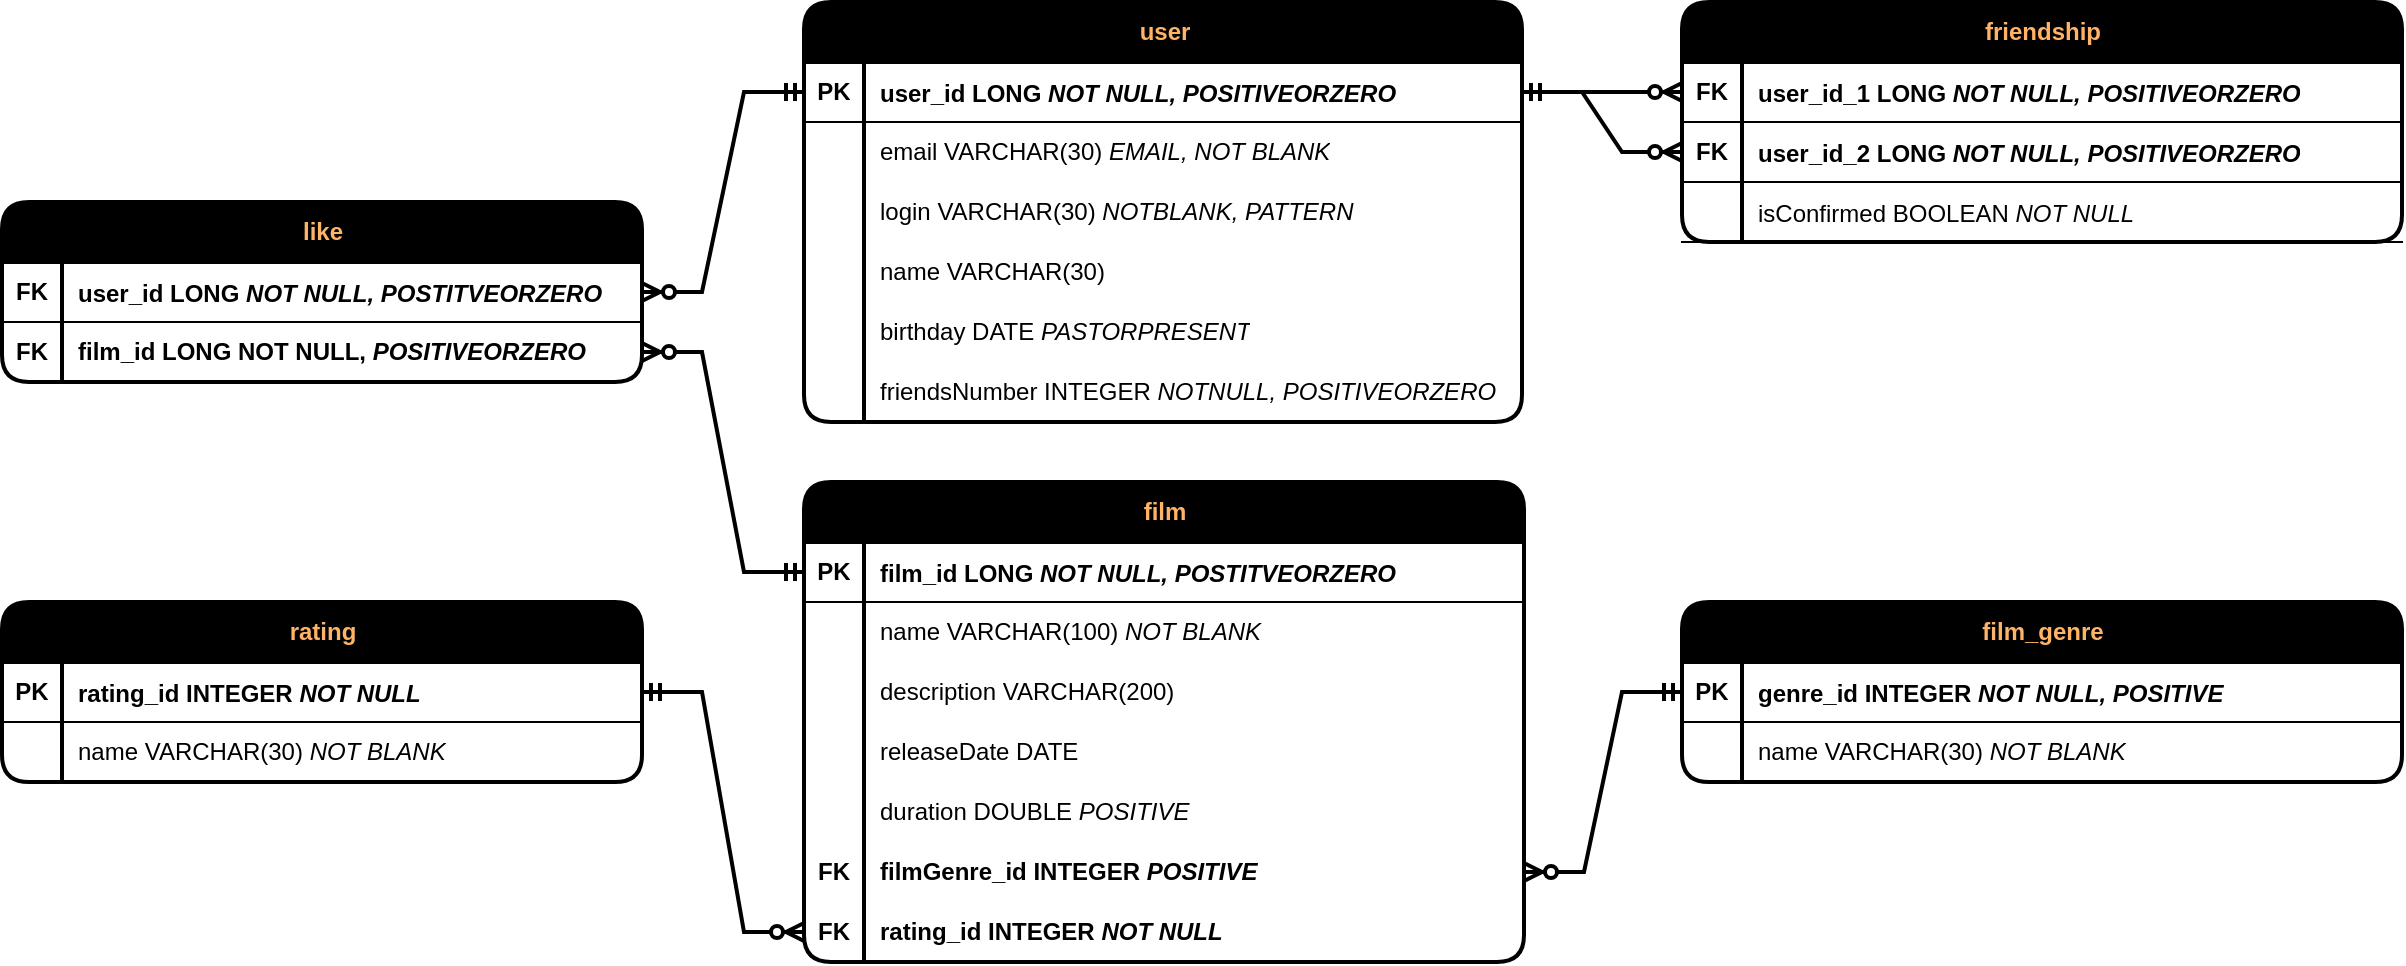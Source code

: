<mxfile version="21.1.2" type="device">
  <diagram name="Страница 1" id="39bW88ZC9MvPnYo2P9we">
    <mxGraphModel dx="2245" dy="828" grid="1" gridSize="10" guides="1" tooltips="1" connect="1" arrows="1" fold="1" page="1" pageScale="1" pageWidth="827" pageHeight="1169" background="#ffffff" math="0" shadow="0">
      <root>
        <mxCell id="0" />
        <mxCell id="1" parent="0" />
        <mxCell id="6ghvBhx-7iUze7OaRWor-18" value="&lt;font color=&quot;#ffb366&quot;&gt;film&lt;/font&gt;" style="shape=table;startSize=30;container=1;collapsible=1;childLayout=tableLayout;fixedRows=1;rowLines=0;fontStyle=1;align=center;resizeLast=1;html=1;fillColor=#000000;rounded=1;shadow=0;swimlaneLine=1;strokeWidth=2;movable=1;resizable=1;rotatable=1;deletable=1;editable=1;locked=0;connectable=1;" parent="1" vertex="1">
          <mxGeometry x="361" y="280" width="360" height="240" as="geometry" />
        </mxCell>
        <mxCell id="6ghvBhx-7iUze7OaRWor-19" value="" style="shape=tableRow;horizontal=0;startSize=0;swimlaneHead=0;swimlaneBody=0;fillColor=none;collapsible=0;dropTarget=0;points=[[0,0.5],[1,0.5]];portConstraint=eastwest;top=0;left=0;right=0;bottom=1;" parent="6ghvBhx-7iUze7OaRWor-18" vertex="1">
          <mxGeometry y="30" width="360" height="30" as="geometry" />
        </mxCell>
        <mxCell id="6ghvBhx-7iUze7OaRWor-20" value="PK" style="shape=partialRectangle;connectable=0;fillColor=none;top=0;left=0;bottom=0;right=0;fontStyle=1;overflow=hidden;whiteSpace=wrap;html=1;" parent="6ghvBhx-7iUze7OaRWor-19" vertex="1">
          <mxGeometry width="30" height="30" as="geometry">
            <mxRectangle width="30" height="30" as="alternateBounds" />
          </mxGeometry>
        </mxCell>
        <mxCell id="6ghvBhx-7iUze7OaRWor-21" value="&lt;p style=&quot;line-height: 0%;&quot;&gt;&lt;span style=&quot;border-color: var(--border-color);&quot;&gt;film_id LONG &lt;i&gt;NOT NULL, POSTITVEORZERO&lt;/i&gt;&lt;/span&gt;&lt;/p&gt;" style="shape=partialRectangle;connectable=0;fillColor=none;top=0;left=0;bottom=0;right=0;align=left;spacingLeft=6;fontStyle=1;overflow=hidden;whiteSpace=wrap;html=1;strokeColor=default;labelBackgroundColor=default;" parent="6ghvBhx-7iUze7OaRWor-19" vertex="1">
          <mxGeometry x="30" width="330" height="30" as="geometry">
            <mxRectangle width="330" height="30" as="alternateBounds" />
          </mxGeometry>
        </mxCell>
        <mxCell id="6ghvBhx-7iUze7OaRWor-22" value="" style="shape=tableRow;horizontal=0;startSize=0;swimlaneHead=0;swimlaneBody=0;fillColor=none;collapsible=0;dropTarget=0;points=[[0,0.5],[1,0.5]];portConstraint=eastwest;top=0;left=0;right=0;bottom=0;" parent="6ghvBhx-7iUze7OaRWor-18" vertex="1">
          <mxGeometry y="60" width="360" height="30" as="geometry" />
        </mxCell>
        <mxCell id="6ghvBhx-7iUze7OaRWor-23" value="" style="shape=partialRectangle;connectable=0;fillColor=none;top=0;left=0;bottom=0;right=0;editable=1;overflow=hidden;whiteSpace=wrap;html=1;" parent="6ghvBhx-7iUze7OaRWor-22" vertex="1">
          <mxGeometry width="30" height="30" as="geometry">
            <mxRectangle width="30" height="30" as="alternateBounds" />
          </mxGeometry>
        </mxCell>
        <mxCell id="6ghvBhx-7iUze7OaRWor-24" value="name VARCHAR(100) &lt;i&gt;NOT BLANK&lt;/i&gt;" style="shape=partialRectangle;connectable=0;fillColor=none;top=0;left=0;bottom=0;right=0;align=left;spacingLeft=6;overflow=hidden;whiteSpace=wrap;html=1;" parent="6ghvBhx-7iUze7OaRWor-22" vertex="1">
          <mxGeometry x="30" width="330" height="30" as="geometry">
            <mxRectangle width="330" height="30" as="alternateBounds" />
          </mxGeometry>
        </mxCell>
        <mxCell id="6ghvBhx-7iUze7OaRWor-25" value="" style="shape=tableRow;horizontal=0;startSize=0;swimlaneHead=0;swimlaneBody=0;fillColor=none;collapsible=0;dropTarget=0;points=[[0,0.5],[1,0.5]];portConstraint=eastwest;top=0;left=0;right=0;bottom=0;" parent="6ghvBhx-7iUze7OaRWor-18" vertex="1">
          <mxGeometry y="90" width="360" height="30" as="geometry" />
        </mxCell>
        <mxCell id="6ghvBhx-7iUze7OaRWor-26" value="" style="shape=partialRectangle;connectable=0;fillColor=none;top=0;left=0;bottom=0;right=0;editable=1;overflow=hidden;whiteSpace=wrap;html=1;" parent="6ghvBhx-7iUze7OaRWor-25" vertex="1">
          <mxGeometry width="30" height="30" as="geometry">
            <mxRectangle width="30" height="30" as="alternateBounds" />
          </mxGeometry>
        </mxCell>
        <mxCell id="6ghvBhx-7iUze7OaRWor-27" value="description VARCHAR(200)" style="shape=partialRectangle;connectable=0;fillColor=none;top=0;left=0;bottom=0;right=0;align=left;spacingLeft=6;overflow=hidden;whiteSpace=wrap;html=1;" parent="6ghvBhx-7iUze7OaRWor-25" vertex="1">
          <mxGeometry x="30" width="330" height="30" as="geometry">
            <mxRectangle width="330" height="30" as="alternateBounds" />
          </mxGeometry>
        </mxCell>
        <mxCell id="6ghvBhx-7iUze7OaRWor-28" value="" style="shape=tableRow;horizontal=0;startSize=0;swimlaneHead=0;swimlaneBody=0;fillColor=none;collapsible=0;dropTarget=0;points=[[0,0.5],[1,0.5]];portConstraint=eastwest;top=0;left=0;right=0;bottom=0;" parent="6ghvBhx-7iUze7OaRWor-18" vertex="1">
          <mxGeometry y="120" width="360" height="30" as="geometry" />
        </mxCell>
        <mxCell id="6ghvBhx-7iUze7OaRWor-29" value="" style="shape=partialRectangle;connectable=0;fillColor=none;top=0;left=0;bottom=0;right=0;editable=1;overflow=hidden;whiteSpace=wrap;html=1;" parent="6ghvBhx-7iUze7OaRWor-28" vertex="1">
          <mxGeometry width="30" height="30" as="geometry">
            <mxRectangle width="30" height="30" as="alternateBounds" />
          </mxGeometry>
        </mxCell>
        <mxCell id="6ghvBhx-7iUze7OaRWor-30" value="releaseDate DATE" style="shape=partialRectangle;connectable=0;fillColor=none;top=0;left=0;bottom=0;right=0;align=left;spacingLeft=6;overflow=hidden;whiteSpace=wrap;html=1;" parent="6ghvBhx-7iUze7OaRWor-28" vertex="1">
          <mxGeometry x="30" width="330" height="30" as="geometry">
            <mxRectangle width="330" height="30" as="alternateBounds" />
          </mxGeometry>
        </mxCell>
        <mxCell id="6ghvBhx-7iUze7OaRWor-58" value="" style="shape=tableRow;horizontal=0;startSize=0;swimlaneHead=0;swimlaneBody=0;fillColor=none;collapsible=0;dropTarget=0;points=[[0,0.5],[1,0.5]];portConstraint=eastwest;top=0;left=0;right=0;bottom=0;" parent="6ghvBhx-7iUze7OaRWor-18" vertex="1">
          <mxGeometry y="150" width="360" height="30" as="geometry" />
        </mxCell>
        <mxCell id="6ghvBhx-7iUze7OaRWor-59" value="" style="shape=partialRectangle;connectable=0;fillColor=none;top=0;left=0;bottom=0;right=0;editable=1;overflow=hidden;whiteSpace=wrap;html=1;" parent="6ghvBhx-7iUze7OaRWor-58" vertex="1">
          <mxGeometry width="30" height="30" as="geometry">
            <mxRectangle width="30" height="30" as="alternateBounds" />
          </mxGeometry>
        </mxCell>
        <mxCell id="6ghvBhx-7iUze7OaRWor-60" value="duration DOUBLE &lt;i&gt;POSITIVE&lt;/i&gt;" style="shape=partialRectangle;connectable=0;fillColor=none;top=0;left=0;bottom=0;right=0;align=left;spacingLeft=6;overflow=hidden;whiteSpace=wrap;html=1;" parent="6ghvBhx-7iUze7OaRWor-58" vertex="1">
          <mxGeometry x="30" width="330" height="30" as="geometry">
            <mxRectangle width="330" height="30" as="alternateBounds" />
          </mxGeometry>
        </mxCell>
        <mxCell id="JO47bGwrj3WN4fhr2I05-1" value="" style="shape=tableRow;horizontal=0;startSize=0;swimlaneHead=0;swimlaneBody=0;fillColor=none;collapsible=0;dropTarget=0;points=[[0,0.5],[1,0.5]];portConstraint=eastwest;top=0;left=0;right=0;bottom=0;" parent="6ghvBhx-7iUze7OaRWor-18" vertex="1">
          <mxGeometry y="180" width="360" height="30" as="geometry" />
        </mxCell>
        <mxCell id="JO47bGwrj3WN4fhr2I05-2" value="&lt;b&gt;FK&lt;/b&gt;" style="shape=partialRectangle;connectable=0;fillColor=none;top=0;left=0;bottom=0;right=0;editable=1;overflow=hidden;whiteSpace=wrap;html=1;" parent="JO47bGwrj3WN4fhr2I05-1" vertex="1">
          <mxGeometry width="30" height="30" as="geometry">
            <mxRectangle width="30" height="30" as="alternateBounds" />
          </mxGeometry>
        </mxCell>
        <mxCell id="JO47bGwrj3WN4fhr2I05-3" value="&lt;b&gt;filmGenre_id INTEGER&amp;nbsp;&lt;i&gt;POSITIVE&lt;/i&gt;&lt;/b&gt;" style="shape=partialRectangle;connectable=0;fillColor=none;top=0;left=0;bottom=0;right=0;align=left;spacingLeft=6;overflow=hidden;whiteSpace=wrap;html=1;" parent="JO47bGwrj3WN4fhr2I05-1" vertex="1">
          <mxGeometry x="30" width="330" height="30" as="geometry">
            <mxRectangle width="330" height="30" as="alternateBounds" />
          </mxGeometry>
        </mxCell>
        <mxCell id="6ghvBhx-7iUze7OaRWor-83" value="" style="shape=tableRow;horizontal=0;startSize=0;swimlaneHead=0;swimlaneBody=0;fillColor=none;collapsible=0;dropTarget=0;points=[[0,0.5],[1,0.5]];portConstraint=eastwest;top=0;left=0;right=0;bottom=0;" parent="6ghvBhx-7iUze7OaRWor-18" vertex="1">
          <mxGeometry y="210" width="360" height="30" as="geometry" />
        </mxCell>
        <mxCell id="6ghvBhx-7iUze7OaRWor-84" value="&lt;b&gt;FK&lt;/b&gt;" style="shape=partialRectangle;connectable=0;fillColor=none;top=0;left=0;bottom=0;right=0;editable=1;overflow=hidden;whiteSpace=wrap;html=1;" parent="6ghvBhx-7iUze7OaRWor-83" vertex="1">
          <mxGeometry width="30" height="30" as="geometry">
            <mxRectangle width="30" height="30" as="alternateBounds" />
          </mxGeometry>
        </mxCell>
        <mxCell id="6ghvBhx-7iUze7OaRWor-85" value="&lt;b&gt;rating_id INTEGER &lt;i&gt;NOT NULL&lt;/i&gt;&lt;/b&gt;" style="shape=partialRectangle;connectable=0;fillColor=none;top=0;left=0;bottom=0;right=0;align=left;spacingLeft=6;overflow=hidden;whiteSpace=wrap;html=1;" parent="6ghvBhx-7iUze7OaRWor-83" vertex="1">
          <mxGeometry x="30" width="330" height="30" as="geometry">
            <mxRectangle width="330" height="30" as="alternateBounds" />
          </mxGeometry>
        </mxCell>
        <mxCell id="6ghvBhx-7iUze7OaRWor-109" value="&lt;font color=&quot;#ffb366&quot;&gt;user&lt;/font&gt;" style="shape=table;startSize=30;container=1;collapsible=1;childLayout=tableLayout;fixedRows=1;rowLines=0;fontStyle=1;align=center;resizeLast=1;html=1;fillColor=#000000;rounded=1;shadow=0;swimlaneLine=1;strokeWidth=2;movable=1;resizable=1;rotatable=1;deletable=1;editable=1;locked=0;connectable=1;" parent="1" vertex="1">
          <mxGeometry x="361" y="40" width="359" height="210" as="geometry" />
        </mxCell>
        <mxCell id="6ghvBhx-7iUze7OaRWor-110" value="" style="shape=tableRow;horizontal=0;startSize=0;swimlaneHead=0;swimlaneBody=0;fillColor=none;collapsible=0;dropTarget=0;points=[[0,0.5],[1,0.5]];portConstraint=eastwest;top=0;left=0;right=0;bottom=1;" parent="6ghvBhx-7iUze7OaRWor-109" vertex="1">
          <mxGeometry y="30" width="359" height="30" as="geometry" />
        </mxCell>
        <mxCell id="6ghvBhx-7iUze7OaRWor-111" value="PK" style="shape=partialRectangle;connectable=0;fillColor=none;top=0;left=0;bottom=0;right=0;fontStyle=1;overflow=hidden;whiteSpace=wrap;html=1;" parent="6ghvBhx-7iUze7OaRWor-110" vertex="1">
          <mxGeometry width="30" height="30" as="geometry">
            <mxRectangle width="30" height="30" as="alternateBounds" />
          </mxGeometry>
        </mxCell>
        <mxCell id="6ghvBhx-7iUze7OaRWor-112" value="&lt;p style=&quot;line-height: 0%;&quot;&gt;&lt;span style=&quot;border-color: var(--border-color);&quot;&gt;user_id LONG &lt;i&gt;NOT NULL, POSITIVEORZERO&lt;/i&gt;&lt;/span&gt;&lt;/p&gt;" style="shape=partialRectangle;connectable=0;fillColor=none;top=0;left=0;bottom=0;right=0;align=left;spacingLeft=6;fontStyle=1;overflow=hidden;whiteSpace=wrap;html=1;strokeColor=default;labelBackgroundColor=default;" parent="6ghvBhx-7iUze7OaRWor-110" vertex="1">
          <mxGeometry x="30" width="329" height="30" as="geometry">
            <mxRectangle width="329" height="30" as="alternateBounds" />
          </mxGeometry>
        </mxCell>
        <mxCell id="6ghvBhx-7iUze7OaRWor-113" value="" style="shape=tableRow;horizontal=0;startSize=0;swimlaneHead=0;swimlaneBody=0;fillColor=none;collapsible=0;dropTarget=0;points=[[0,0.5],[1,0.5]];portConstraint=eastwest;top=0;left=0;right=0;bottom=0;" parent="6ghvBhx-7iUze7OaRWor-109" vertex="1">
          <mxGeometry y="60" width="359" height="30" as="geometry" />
        </mxCell>
        <mxCell id="6ghvBhx-7iUze7OaRWor-114" value="" style="shape=partialRectangle;connectable=0;fillColor=none;top=0;left=0;bottom=0;right=0;editable=1;overflow=hidden;whiteSpace=wrap;html=1;" parent="6ghvBhx-7iUze7OaRWor-113" vertex="1">
          <mxGeometry width="30" height="30" as="geometry">
            <mxRectangle width="30" height="30" as="alternateBounds" />
          </mxGeometry>
        </mxCell>
        <mxCell id="6ghvBhx-7iUze7OaRWor-115" value="email VARCHAR(30) &lt;i&gt;EMAIL,&lt;/i&gt;&amp;nbsp;&lt;i&gt;NOT BLANK&lt;/i&gt;" style="shape=partialRectangle;connectable=0;fillColor=none;top=0;left=0;bottom=0;right=0;align=left;spacingLeft=6;overflow=hidden;whiteSpace=wrap;html=1;" parent="6ghvBhx-7iUze7OaRWor-113" vertex="1">
          <mxGeometry x="30" width="329" height="30" as="geometry">
            <mxRectangle width="329" height="30" as="alternateBounds" />
          </mxGeometry>
        </mxCell>
        <mxCell id="6ghvBhx-7iUze7OaRWor-116" value="" style="shape=tableRow;horizontal=0;startSize=0;swimlaneHead=0;swimlaneBody=0;fillColor=none;collapsible=0;dropTarget=0;points=[[0,0.5],[1,0.5]];portConstraint=eastwest;top=0;left=0;right=0;bottom=0;" parent="6ghvBhx-7iUze7OaRWor-109" vertex="1">
          <mxGeometry y="90" width="359" height="30" as="geometry" />
        </mxCell>
        <mxCell id="6ghvBhx-7iUze7OaRWor-117" value="" style="shape=partialRectangle;connectable=0;fillColor=none;top=0;left=0;bottom=0;right=0;editable=1;overflow=hidden;whiteSpace=wrap;html=1;" parent="6ghvBhx-7iUze7OaRWor-116" vertex="1">
          <mxGeometry width="30" height="30" as="geometry">
            <mxRectangle width="30" height="30" as="alternateBounds" />
          </mxGeometry>
        </mxCell>
        <mxCell id="6ghvBhx-7iUze7OaRWor-118" value="login VARCHAR(30) &lt;i&gt;NOTBLANK, PATTERN&lt;/i&gt;" style="shape=partialRectangle;connectable=0;fillColor=none;top=0;left=0;bottom=0;right=0;align=left;spacingLeft=6;overflow=hidden;whiteSpace=wrap;html=1;" parent="6ghvBhx-7iUze7OaRWor-116" vertex="1">
          <mxGeometry x="30" width="329" height="30" as="geometry">
            <mxRectangle width="329" height="30" as="alternateBounds" />
          </mxGeometry>
        </mxCell>
        <mxCell id="6ghvBhx-7iUze7OaRWor-119" value="" style="shape=tableRow;horizontal=0;startSize=0;swimlaneHead=0;swimlaneBody=0;fillColor=none;collapsible=0;dropTarget=0;points=[[0,0.5],[1,0.5]];portConstraint=eastwest;top=0;left=0;right=0;bottom=0;" parent="6ghvBhx-7iUze7OaRWor-109" vertex="1">
          <mxGeometry y="120" width="359" height="30" as="geometry" />
        </mxCell>
        <mxCell id="6ghvBhx-7iUze7OaRWor-120" value="" style="shape=partialRectangle;connectable=0;fillColor=none;top=0;left=0;bottom=0;right=0;editable=1;overflow=hidden;whiteSpace=wrap;html=1;" parent="6ghvBhx-7iUze7OaRWor-119" vertex="1">
          <mxGeometry width="30" height="30" as="geometry">
            <mxRectangle width="30" height="30" as="alternateBounds" />
          </mxGeometry>
        </mxCell>
        <mxCell id="6ghvBhx-7iUze7OaRWor-121" value="name VARCHAR(30)" style="shape=partialRectangle;connectable=0;fillColor=none;top=0;left=0;bottom=0;right=0;align=left;spacingLeft=6;overflow=hidden;whiteSpace=wrap;html=1;" parent="6ghvBhx-7iUze7OaRWor-119" vertex="1">
          <mxGeometry x="30" width="329" height="30" as="geometry">
            <mxRectangle width="329" height="30" as="alternateBounds" />
          </mxGeometry>
        </mxCell>
        <mxCell id="6ghvBhx-7iUze7OaRWor-122" value="" style="shape=tableRow;horizontal=0;startSize=0;swimlaneHead=0;swimlaneBody=0;fillColor=none;collapsible=0;dropTarget=0;points=[[0,0.5],[1,0.5]];portConstraint=eastwest;top=0;left=0;right=0;bottom=0;" parent="6ghvBhx-7iUze7OaRWor-109" vertex="1">
          <mxGeometry y="150" width="359" height="30" as="geometry" />
        </mxCell>
        <mxCell id="6ghvBhx-7iUze7OaRWor-123" value="" style="shape=partialRectangle;connectable=0;fillColor=none;top=0;left=0;bottom=0;right=0;editable=1;overflow=hidden;whiteSpace=wrap;html=1;" parent="6ghvBhx-7iUze7OaRWor-122" vertex="1">
          <mxGeometry width="30" height="30" as="geometry">
            <mxRectangle width="30" height="30" as="alternateBounds" />
          </mxGeometry>
        </mxCell>
        <mxCell id="6ghvBhx-7iUze7OaRWor-124" value="birthday DATE &lt;i&gt;PASTORPRESENT&lt;/i&gt;" style="shape=partialRectangle;connectable=0;fillColor=none;top=0;left=0;bottom=0;right=0;align=left;spacingLeft=6;overflow=hidden;whiteSpace=wrap;html=1;" parent="6ghvBhx-7iUze7OaRWor-122" vertex="1">
          <mxGeometry x="30" width="329" height="30" as="geometry">
            <mxRectangle width="329" height="30" as="alternateBounds" />
          </mxGeometry>
        </mxCell>
        <mxCell id="6ghvBhx-7iUze7OaRWor-128" value="" style="shape=tableRow;horizontal=0;startSize=0;swimlaneHead=0;swimlaneBody=0;fillColor=none;collapsible=0;dropTarget=0;points=[[0,0.5],[1,0.5]];portConstraint=eastwest;top=0;left=0;right=0;bottom=0;" parent="6ghvBhx-7iUze7OaRWor-109" vertex="1">
          <mxGeometry y="180" width="359" height="30" as="geometry" />
        </mxCell>
        <mxCell id="6ghvBhx-7iUze7OaRWor-129" value="" style="shape=partialRectangle;connectable=0;fillColor=none;top=0;left=0;bottom=0;right=0;editable=1;overflow=hidden;whiteSpace=wrap;html=1;" parent="6ghvBhx-7iUze7OaRWor-128" vertex="1">
          <mxGeometry width="30" height="30" as="geometry">
            <mxRectangle width="30" height="30" as="alternateBounds" />
          </mxGeometry>
        </mxCell>
        <mxCell id="6ghvBhx-7iUze7OaRWor-130" value="friendsNumber INTEGER &lt;i&gt;NOTNULL, POSITIVEORZERO&lt;/i&gt;" style="shape=partialRectangle;connectable=0;fillColor=none;top=0;left=0;bottom=0;right=0;align=left;spacingLeft=6;overflow=hidden;whiteSpace=wrap;html=1;" parent="6ghvBhx-7iUze7OaRWor-128" vertex="1">
          <mxGeometry x="30" width="329" height="30" as="geometry">
            <mxRectangle width="329" height="30" as="alternateBounds" />
          </mxGeometry>
        </mxCell>
        <mxCell id="6ghvBhx-7iUze7OaRWor-131" value="&lt;font color=&quot;#ffb366&quot;&gt;friendship&lt;/font&gt;" style="shape=table;startSize=30;container=1;collapsible=1;childLayout=tableLayout;fixedRows=1;rowLines=0;fontStyle=1;align=center;resizeLast=1;html=1;fillColor=#000000;rounded=1;shadow=0;swimlaneLine=1;strokeWidth=2;flipH=0;flipV=0;movable=1;resizable=1;rotatable=1;deletable=1;editable=1;locked=0;connectable=1;" parent="1" vertex="1">
          <mxGeometry x="800" y="40" width="360" height="120" as="geometry" />
        </mxCell>
        <mxCell id="6ghvBhx-7iUze7OaRWor-132" value="" style="shape=tableRow;horizontal=0;startSize=0;swimlaneHead=0;swimlaneBody=0;fillColor=none;collapsible=0;dropTarget=0;points=[[0,0.5],[1,0.5]];portConstraint=eastwest;top=0;left=0;right=0;bottom=1;" parent="6ghvBhx-7iUze7OaRWor-131" vertex="1">
          <mxGeometry y="30" width="360" height="30" as="geometry" />
        </mxCell>
        <mxCell id="6ghvBhx-7iUze7OaRWor-133" value="FK" style="shape=partialRectangle;connectable=0;fillColor=none;top=0;left=0;bottom=0;right=0;fontStyle=1;overflow=hidden;whiteSpace=wrap;html=1;" parent="6ghvBhx-7iUze7OaRWor-132" vertex="1">
          <mxGeometry width="30" height="30" as="geometry">
            <mxRectangle width="30" height="30" as="alternateBounds" />
          </mxGeometry>
        </mxCell>
        <mxCell id="6ghvBhx-7iUze7OaRWor-134" value="&lt;p style=&quot;line-height: 0%;&quot;&gt;&lt;span style=&quot;border-color: var(--border-color);&quot;&gt;user_id_1 LONG &lt;i&gt;NOT NULL, POSITIVEORZERO&lt;/i&gt;&lt;/span&gt;&lt;/p&gt;" style="shape=partialRectangle;connectable=0;fillColor=none;top=0;left=0;bottom=0;right=0;align=left;spacingLeft=6;fontStyle=1;overflow=hidden;whiteSpace=wrap;html=1;strokeColor=default;labelBackgroundColor=default;" parent="6ghvBhx-7iUze7OaRWor-132" vertex="1">
          <mxGeometry x="30" width="330" height="30" as="geometry">
            <mxRectangle width="330" height="30" as="alternateBounds" />
          </mxGeometry>
        </mxCell>
        <mxCell id="6ghvBhx-7iUze7OaRWor-169" value="" style="shape=tableRow;horizontal=0;startSize=0;swimlaneHead=0;swimlaneBody=0;fillColor=none;collapsible=0;dropTarget=0;points=[[0,0.5],[1,0.5]];portConstraint=eastwest;top=0;left=0;right=0;bottom=1;" parent="6ghvBhx-7iUze7OaRWor-131" vertex="1">
          <mxGeometry y="60" width="360" height="30" as="geometry" />
        </mxCell>
        <mxCell id="6ghvBhx-7iUze7OaRWor-170" value="FK" style="shape=partialRectangle;connectable=0;fillColor=none;top=0;left=0;bottom=0;right=0;fontStyle=1;overflow=hidden;whiteSpace=wrap;html=1;" parent="6ghvBhx-7iUze7OaRWor-169" vertex="1">
          <mxGeometry width="30" height="30" as="geometry">
            <mxRectangle width="30" height="30" as="alternateBounds" />
          </mxGeometry>
        </mxCell>
        <mxCell id="6ghvBhx-7iUze7OaRWor-171" value="&lt;p style=&quot;line-height: 0%;&quot;&gt;&lt;span style=&quot;border-color: var(--border-color);&quot;&gt;user_id_2 LONG &lt;i&gt;NOT NULL, POSITIVEORZERO&lt;/i&gt;&lt;/span&gt;&lt;/p&gt;" style="shape=partialRectangle;connectable=0;fillColor=none;top=0;left=0;bottom=0;right=0;align=left;spacingLeft=6;fontStyle=1;overflow=hidden;whiteSpace=wrap;html=1;strokeColor=default;labelBackgroundColor=default;" parent="6ghvBhx-7iUze7OaRWor-169" vertex="1">
          <mxGeometry x="30" width="330" height="30" as="geometry">
            <mxRectangle width="330" height="30" as="alternateBounds" />
          </mxGeometry>
        </mxCell>
        <mxCell id="6ghvBhx-7iUze7OaRWor-179" value="" style="shape=tableRow;horizontal=0;startSize=0;swimlaneHead=0;swimlaneBody=0;fillColor=none;collapsible=0;dropTarget=0;points=[[0,0.5],[1,0.5]];portConstraint=eastwest;top=0;left=0;right=0;bottom=1;" parent="6ghvBhx-7iUze7OaRWor-131" vertex="1">
          <mxGeometry y="90" width="360" height="30" as="geometry" />
        </mxCell>
        <mxCell id="6ghvBhx-7iUze7OaRWor-180" value="" style="shape=partialRectangle;connectable=0;fillColor=none;top=0;left=0;bottom=0;right=0;fontStyle=1;overflow=hidden;whiteSpace=wrap;html=1;" parent="6ghvBhx-7iUze7OaRWor-179" vertex="1">
          <mxGeometry width="30" height="30" as="geometry">
            <mxRectangle width="30" height="30" as="alternateBounds" />
          </mxGeometry>
        </mxCell>
        <mxCell id="6ghvBhx-7iUze7OaRWor-181" value="&lt;p style=&quot;line-height: 0%;&quot;&gt;&lt;span style=&quot;font-weight: normal;&quot;&gt;isConfirmed BOOLEAN &lt;i&gt;NOT NULL&lt;/i&gt;&lt;/span&gt;&lt;/p&gt;" style="shape=partialRectangle;connectable=0;fillColor=none;top=0;left=0;bottom=0;right=0;align=left;spacingLeft=6;fontStyle=1;overflow=hidden;whiteSpace=wrap;html=1;strokeColor=default;labelBackgroundColor=default;" parent="6ghvBhx-7iUze7OaRWor-179" vertex="1">
          <mxGeometry x="30" width="330" height="30" as="geometry">
            <mxRectangle width="330" height="30" as="alternateBounds" />
          </mxGeometry>
        </mxCell>
        <mxCell id="6ghvBhx-7iUze7OaRWor-185" value="" style="edgeStyle=entityRelationEdgeStyle;fontSize=12;html=1;endArrow=ERzeroToMany;startArrow=ERmandOne;rounded=0;fontFamily=Helvetica;fontColor=default;entryX=0;entryY=0.5;entryDx=0;entryDy=0;exitX=1;exitY=0.5;exitDx=0;exitDy=0;shadow=0;jumpStyle=none;strokeWidth=2;movable=1;resizable=1;rotatable=1;deletable=1;editable=1;locked=0;connectable=1;" parent="1" source="6ghvBhx-7iUze7OaRWor-110" target="6ghvBhx-7iUze7OaRWor-132" edge="1">
          <mxGeometry width="100" height="100" relative="1" as="geometry">
            <mxPoint x="530" y="310" as="sourcePoint" />
            <mxPoint x="630" y="210" as="targetPoint" />
          </mxGeometry>
        </mxCell>
        <mxCell id="6ghvBhx-7iUze7OaRWor-186" value="" style="edgeStyle=entityRelationEdgeStyle;fontSize=12;html=1;endArrow=ERzeroToMany;startArrow=ERmandOne;rounded=0;fontFamily=Helvetica;fontColor=default;entryX=0;entryY=0.5;entryDx=0;entryDy=0;exitX=1;exitY=0.5;exitDx=0;exitDy=0;shadow=0;jumpStyle=none;strokeWidth=2;movable=1;resizable=1;rotatable=1;deletable=1;editable=1;locked=0;connectable=1;" parent="1" source="6ghvBhx-7iUze7OaRWor-110" target="6ghvBhx-7iUze7OaRWor-169" edge="1">
          <mxGeometry width="100" height="100" relative="1" as="geometry">
            <mxPoint x="730" y="95" as="sourcePoint" />
            <mxPoint x="850" y="95" as="targetPoint" />
          </mxGeometry>
        </mxCell>
        <mxCell id="6ghvBhx-7iUze7OaRWor-187" value="&lt;font color=&quot;#ffb366&quot;&gt;rating&lt;/font&gt;" style="shape=table;startSize=30;container=1;collapsible=1;childLayout=tableLayout;fixedRows=1;rowLines=0;fontStyle=1;align=center;resizeLast=1;html=1;fillColor=#000000;rounded=1;shadow=0;swimlaneLine=1;strokeWidth=2;movable=1;resizable=1;rotatable=1;deletable=1;editable=1;locked=0;connectable=1;" parent="1" vertex="1">
          <mxGeometry x="-40" y="340" width="320" height="90" as="geometry" />
        </mxCell>
        <mxCell id="6ghvBhx-7iUze7OaRWor-188" value="" style="shape=tableRow;horizontal=0;startSize=0;swimlaneHead=0;swimlaneBody=0;fillColor=none;collapsible=0;dropTarget=0;points=[[0,0.5],[1,0.5]];portConstraint=eastwest;top=0;left=0;right=0;bottom=1;" parent="6ghvBhx-7iUze7OaRWor-187" vertex="1">
          <mxGeometry y="30" width="320" height="30" as="geometry" />
        </mxCell>
        <mxCell id="6ghvBhx-7iUze7OaRWor-189" value="PK" style="shape=partialRectangle;connectable=0;fillColor=none;top=0;left=0;bottom=0;right=0;fontStyle=1;overflow=hidden;whiteSpace=wrap;html=1;" parent="6ghvBhx-7iUze7OaRWor-188" vertex="1">
          <mxGeometry width="30" height="30" as="geometry">
            <mxRectangle width="30" height="30" as="alternateBounds" />
          </mxGeometry>
        </mxCell>
        <mxCell id="6ghvBhx-7iUze7OaRWor-190" value="&lt;p style=&quot;line-height: 0%;&quot;&gt;rating_id INTEGER &lt;i&gt;NOT NULL&lt;/i&gt;&lt;/p&gt;" style="shape=partialRectangle;connectable=0;fillColor=none;top=0;left=0;bottom=0;right=0;align=left;spacingLeft=6;fontStyle=1;overflow=hidden;whiteSpace=wrap;html=1;strokeColor=default;labelBackgroundColor=default;" parent="6ghvBhx-7iUze7OaRWor-188" vertex="1">
          <mxGeometry x="30" width="290" height="30" as="geometry">
            <mxRectangle width="290" height="30" as="alternateBounds" />
          </mxGeometry>
        </mxCell>
        <mxCell id="6ghvBhx-7iUze7OaRWor-191" value="" style="shape=tableRow;horizontal=0;startSize=0;swimlaneHead=0;swimlaneBody=0;fillColor=none;collapsible=0;dropTarget=0;points=[[0,0.5],[1,0.5]];portConstraint=eastwest;top=0;left=0;right=0;bottom=0;" parent="6ghvBhx-7iUze7OaRWor-187" vertex="1">
          <mxGeometry y="60" width="320" height="30" as="geometry" />
        </mxCell>
        <mxCell id="6ghvBhx-7iUze7OaRWor-192" value="" style="shape=partialRectangle;connectable=0;fillColor=none;top=0;left=0;bottom=0;right=0;editable=1;overflow=hidden;whiteSpace=wrap;html=1;" parent="6ghvBhx-7iUze7OaRWor-191" vertex="1">
          <mxGeometry width="30" height="30" as="geometry">
            <mxRectangle width="30" height="30" as="alternateBounds" />
          </mxGeometry>
        </mxCell>
        <mxCell id="6ghvBhx-7iUze7OaRWor-193" value="name VARCHAR(30) &lt;i&gt;NOT BLANK&lt;/i&gt;" style="shape=partialRectangle;connectable=0;fillColor=none;top=0;left=0;bottom=0;right=0;align=left;spacingLeft=6;overflow=hidden;whiteSpace=wrap;html=1;" parent="6ghvBhx-7iUze7OaRWor-191" vertex="1">
          <mxGeometry x="30" width="290" height="30" as="geometry">
            <mxRectangle width="290" height="30" as="alternateBounds" />
          </mxGeometry>
        </mxCell>
        <mxCell id="6ghvBhx-7iUze7OaRWor-206" value="" style="edgeStyle=entityRelationEdgeStyle;fontSize=12;html=1;endArrow=ERzeroToMany;startArrow=ERmandOne;rounded=0;fontFamily=Helvetica;fontColor=default;entryX=0;entryY=0.5;entryDx=0;entryDy=0;exitX=1;exitY=0.5;exitDx=0;exitDy=0;shadow=0;jumpStyle=none;strokeWidth=2;movable=1;resizable=1;rotatable=1;deletable=1;editable=1;locked=0;connectable=1;" parent="1" source="6ghvBhx-7iUze7OaRWor-188" target="6ghvBhx-7iUze7OaRWor-83" edge="1">
          <mxGeometry width="100" height="100" relative="1" as="geometry">
            <mxPoint x="337" y="520" as="sourcePoint" />
            <mxPoint x="457" y="520" as="targetPoint" />
          </mxGeometry>
        </mxCell>
        <mxCell id="6ghvBhx-7iUze7OaRWor-207" value="&lt;font color=&quot;#ffb366&quot;&gt;like&lt;/font&gt;" style="shape=table;startSize=30;container=1;collapsible=1;childLayout=tableLayout;fixedRows=1;rowLines=0;fontStyle=1;align=center;resizeLast=1;html=1;fillColor=#000000;rounded=1;shadow=0;swimlaneLine=1;strokeWidth=2;movable=1;resizable=1;rotatable=1;deletable=1;editable=1;locked=0;connectable=1;" parent="1" vertex="1">
          <mxGeometry x="-40" y="140" width="320" height="90" as="geometry" />
        </mxCell>
        <mxCell id="6ghvBhx-7iUze7OaRWor-208" value="" style="shape=tableRow;horizontal=0;startSize=0;swimlaneHead=0;swimlaneBody=0;fillColor=none;collapsible=0;dropTarget=0;points=[[0,0.5],[1,0.5]];portConstraint=eastwest;top=0;left=0;right=0;bottom=1;" parent="6ghvBhx-7iUze7OaRWor-207" vertex="1">
          <mxGeometry y="30" width="320" height="30" as="geometry" />
        </mxCell>
        <mxCell id="6ghvBhx-7iUze7OaRWor-209" value="FK" style="shape=partialRectangle;connectable=0;fillColor=none;top=0;left=0;bottom=0;right=0;fontStyle=1;overflow=hidden;whiteSpace=wrap;html=1;" parent="6ghvBhx-7iUze7OaRWor-208" vertex="1">
          <mxGeometry width="30" height="30" as="geometry">
            <mxRectangle width="30" height="30" as="alternateBounds" />
          </mxGeometry>
        </mxCell>
        <mxCell id="6ghvBhx-7iUze7OaRWor-210" value="&lt;p style=&quot;line-height: 0%;&quot;&gt;user_id LONG&amp;nbsp;&lt;i style=&quot;border-color: var(--border-color);&quot;&gt;NOT NULL, POSTITVEORZERO&lt;/i&gt;&lt;br&gt;&lt;/p&gt;" style="shape=partialRectangle;connectable=0;fillColor=none;top=0;left=0;bottom=0;right=0;align=left;spacingLeft=6;fontStyle=1;overflow=hidden;whiteSpace=wrap;html=1;strokeColor=default;labelBackgroundColor=default;" parent="6ghvBhx-7iUze7OaRWor-208" vertex="1">
          <mxGeometry x="30" width="290" height="30" as="geometry">
            <mxRectangle width="290" height="30" as="alternateBounds" />
          </mxGeometry>
        </mxCell>
        <mxCell id="6ghvBhx-7iUze7OaRWor-211" value="" style="shape=tableRow;horizontal=0;startSize=0;swimlaneHead=0;swimlaneBody=0;fillColor=none;collapsible=0;dropTarget=0;points=[[0,0.5],[1,0.5]];portConstraint=eastwest;top=0;left=0;right=0;bottom=0;" parent="6ghvBhx-7iUze7OaRWor-207" vertex="1">
          <mxGeometry y="60" width="320" height="30" as="geometry" />
        </mxCell>
        <mxCell id="6ghvBhx-7iUze7OaRWor-212" value="FK" style="shape=partialRectangle;connectable=0;fillColor=none;top=0;left=0;bottom=0;right=0;editable=1;overflow=hidden;whiteSpace=wrap;html=1;fontStyle=1" parent="6ghvBhx-7iUze7OaRWor-211" vertex="1">
          <mxGeometry width="30" height="30" as="geometry">
            <mxRectangle width="30" height="30" as="alternateBounds" />
          </mxGeometry>
        </mxCell>
        <mxCell id="6ghvBhx-7iUze7OaRWor-213" value="&lt;b&gt;film_id LONG NOT NULL, &lt;i&gt;POSITIVEORZERO&lt;/i&gt;&lt;/b&gt;" style="shape=partialRectangle;connectable=0;fillColor=none;top=0;left=0;bottom=0;right=0;align=left;spacingLeft=6;overflow=hidden;whiteSpace=wrap;html=1;" parent="6ghvBhx-7iUze7OaRWor-211" vertex="1">
          <mxGeometry x="30" width="290" height="30" as="geometry">
            <mxRectangle width="290" height="30" as="alternateBounds" />
          </mxGeometry>
        </mxCell>
        <mxCell id="6ghvBhx-7iUze7OaRWor-214" value="" style="edgeStyle=entityRelationEdgeStyle;fontSize=12;html=1;endArrow=ERzeroToMany;startArrow=ERmandOne;rounded=0;fontFamily=Helvetica;fontColor=default;entryX=1;entryY=0.5;entryDx=0;entryDy=0;exitX=0;exitY=0.5;exitDx=0;exitDy=0;shadow=0;jumpStyle=none;strokeWidth=2;movable=1;resizable=1;rotatable=1;deletable=1;editable=1;locked=0;connectable=1;" parent="1" source="6ghvBhx-7iUze7OaRWor-110" target="6ghvBhx-7iUze7OaRWor-208" edge="1">
          <mxGeometry width="100" height="100" relative="1" as="geometry">
            <mxPoint x="770" y="350" as="sourcePoint" />
            <mxPoint x="921" y="420" as="targetPoint" />
          </mxGeometry>
        </mxCell>
        <mxCell id="6ghvBhx-7iUze7OaRWor-215" value="" style="edgeStyle=entityRelationEdgeStyle;fontSize=12;html=1;endArrow=ERzeroToMany;startArrow=ERmandOne;rounded=0;fontFamily=Helvetica;fontColor=default;exitX=0;exitY=0.5;exitDx=0;exitDy=0;shadow=0;jumpStyle=none;strokeWidth=2;entryX=1;entryY=0.5;entryDx=0;entryDy=0;movable=1;resizable=1;rotatable=1;deletable=1;editable=1;locked=0;connectable=1;" parent="1" source="6ghvBhx-7iUze7OaRWor-19" target="6ghvBhx-7iUze7OaRWor-211" edge="1">
          <mxGeometry width="100" height="100" relative="1" as="geometry">
            <mxPoint x="371" y="95" as="sourcePoint" />
            <mxPoint x="270" y="360" as="targetPoint" />
          </mxGeometry>
        </mxCell>
        <mxCell id="6ghvBhx-7iUze7OaRWor-223" value="&lt;font color=&quot;#ffb366&quot;&gt;film_genre&lt;/font&gt;" style="shape=table;startSize=30;container=1;collapsible=1;childLayout=tableLayout;fixedRows=1;rowLines=0;fontStyle=1;align=center;resizeLast=1;html=1;fillColor=#000000;rounded=1;shadow=0;swimlaneLine=1;strokeWidth=2;" parent="1" vertex="1">
          <mxGeometry x="800" y="340" width="360" height="90" as="geometry" />
        </mxCell>
        <mxCell id="6ghvBhx-7iUze7OaRWor-224" value="" style="shape=tableRow;horizontal=0;startSize=0;swimlaneHead=0;swimlaneBody=0;fillColor=none;collapsible=0;dropTarget=0;points=[[0,0.5],[1,0.5]];portConstraint=eastwest;top=0;left=0;right=0;bottom=1;" parent="6ghvBhx-7iUze7OaRWor-223" vertex="1">
          <mxGeometry y="30" width="360" height="30" as="geometry" />
        </mxCell>
        <mxCell id="6ghvBhx-7iUze7OaRWor-225" value="PK" style="shape=partialRectangle;connectable=0;fillColor=none;top=0;left=0;bottom=0;right=0;fontStyle=1;overflow=hidden;whiteSpace=wrap;html=1;" parent="6ghvBhx-7iUze7OaRWor-224" vertex="1">
          <mxGeometry width="30" height="30" as="geometry">
            <mxRectangle width="30" height="30" as="alternateBounds" />
          </mxGeometry>
        </mxCell>
        <mxCell id="6ghvBhx-7iUze7OaRWor-226" value="&lt;p style=&quot;line-height: 0%;&quot;&gt;genre_id INTEGER &lt;i&gt;NOT NULL, POSITIVE&lt;/i&gt;&lt;/p&gt;" style="shape=partialRectangle;connectable=0;fillColor=none;top=0;left=0;bottom=0;right=0;align=left;spacingLeft=6;fontStyle=1;overflow=hidden;whiteSpace=wrap;html=1;strokeColor=default;labelBackgroundColor=default;" parent="6ghvBhx-7iUze7OaRWor-224" vertex="1">
          <mxGeometry x="30" width="330" height="30" as="geometry">
            <mxRectangle width="330" height="30" as="alternateBounds" />
          </mxGeometry>
        </mxCell>
        <mxCell id="6ghvBhx-7iUze7OaRWor-227" value="" style="shape=tableRow;horizontal=0;startSize=0;swimlaneHead=0;swimlaneBody=0;fillColor=none;collapsible=0;dropTarget=0;points=[[0,0.5],[1,0.5]];portConstraint=eastwest;top=0;left=0;right=0;bottom=0;" parent="6ghvBhx-7iUze7OaRWor-223" vertex="1">
          <mxGeometry y="60" width="360" height="30" as="geometry" />
        </mxCell>
        <mxCell id="6ghvBhx-7iUze7OaRWor-228" value="" style="shape=partialRectangle;connectable=0;fillColor=none;top=0;left=0;bottom=0;right=0;editable=1;overflow=hidden;whiteSpace=wrap;html=1;" parent="6ghvBhx-7iUze7OaRWor-227" vertex="1">
          <mxGeometry width="30" height="30" as="geometry">
            <mxRectangle width="30" height="30" as="alternateBounds" />
          </mxGeometry>
        </mxCell>
        <mxCell id="6ghvBhx-7iUze7OaRWor-229" value="name VARCHAR(30) &lt;i&gt;NOT BLANK&lt;/i&gt;" style="shape=partialRectangle;connectable=0;fillColor=none;top=0;left=0;bottom=0;right=0;align=left;spacingLeft=6;overflow=hidden;whiteSpace=wrap;html=1;" parent="6ghvBhx-7iUze7OaRWor-227" vertex="1">
          <mxGeometry x="30" width="330" height="30" as="geometry">
            <mxRectangle width="330" height="30" as="alternateBounds" />
          </mxGeometry>
        </mxCell>
        <mxCell id="6ghvBhx-7iUze7OaRWor-231" value="" style="edgeStyle=entityRelationEdgeStyle;fontSize=12;html=1;endArrow=ERzeroToMany;startArrow=ERmandOne;rounded=0;fontFamily=Helvetica;fontColor=default;entryX=1;entryY=0.5;entryDx=0;entryDy=0;exitX=0;exitY=0.5;exitDx=0;exitDy=0;shadow=0;jumpStyle=none;strokeWidth=2;movable=1;resizable=1;rotatable=1;deletable=1;editable=1;locked=0;connectable=1;" parent="1" source="6ghvBhx-7iUze7OaRWor-224" target="JO47bGwrj3WN4fhr2I05-1" edge="1">
          <mxGeometry width="100" height="100" relative="1" as="geometry">
            <mxPoint x="730" y="95" as="sourcePoint" />
            <mxPoint x="800" y="385" as="targetPoint" />
          </mxGeometry>
        </mxCell>
      </root>
    </mxGraphModel>
  </diagram>
</mxfile>
